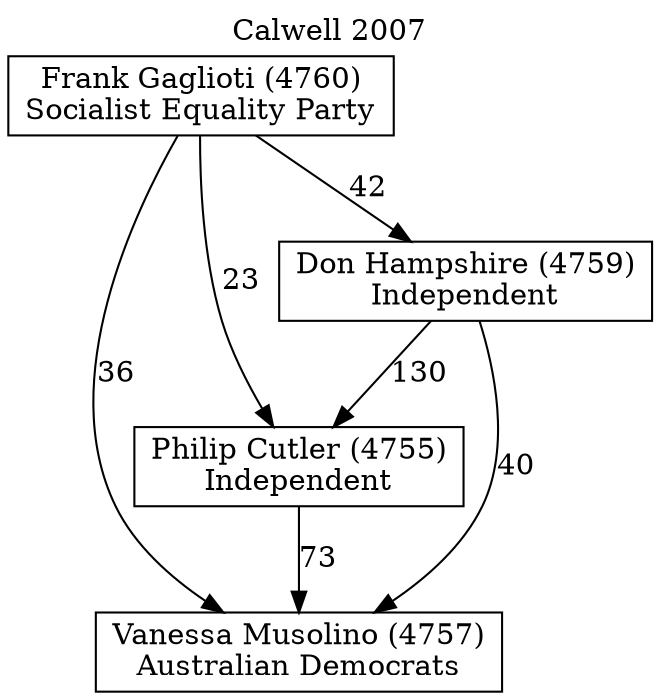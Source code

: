// House preference flow
digraph "Vanessa Musolino (4757)_Calwell_2007" {
	graph [label="Calwell 2007" labelloc=t mclimit=10]
	node [shape=box]
	"Vanessa Musolino (4757)" [label="Vanessa Musolino (4757)
Australian Democrats"]
	"Philip Cutler (4755)" [label="Philip Cutler (4755)
Independent"]
	"Don Hampshire (4759)" [label="Don Hampshire (4759)
Independent"]
	"Frank Gaglioti (4760)" [label="Frank Gaglioti (4760)
Socialist Equality Party"]
	"Philip Cutler (4755)" -> "Vanessa Musolino (4757)" [label=73]
	"Don Hampshire (4759)" -> "Philip Cutler (4755)" [label=130]
	"Frank Gaglioti (4760)" -> "Don Hampshire (4759)" [label=42]
	"Don Hampshire (4759)" -> "Vanessa Musolino (4757)" [label=40]
	"Frank Gaglioti (4760)" -> "Vanessa Musolino (4757)" [label=36]
	"Frank Gaglioti (4760)" -> "Philip Cutler (4755)" [label=23]
}
